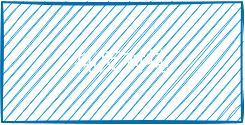 <mxfile version="20.1.4" type="github">
  <diagram id="H4G-ktA5aWnUQEfOnNxf" name="Page-1">
    <mxGraphModel dx="993" dy="1063" grid="1" gridSize="10" guides="1" tooltips="1" connect="1" arrows="1" fold="1" page="1" pageScale="1" pageWidth="850" pageHeight="1100" math="0" shadow="0">
      <root>
        <mxCell id="0" />
        <mxCell id="1" parent="0" />
        <mxCell id="P07bUI6gDFYgw6QFaRxm-1" value="扽反对扽" style="rounded=0;whiteSpace=wrap;html=1;sketch=1;fillColor=#1ba1e2;fontColor=#ffffff;strokeColor=#006EAF;" vertex="1" parent="1">
          <mxGeometry x="230" y="340" width="120" height="60" as="geometry" />
        </mxCell>
      </root>
    </mxGraphModel>
  </diagram>
</mxfile>
